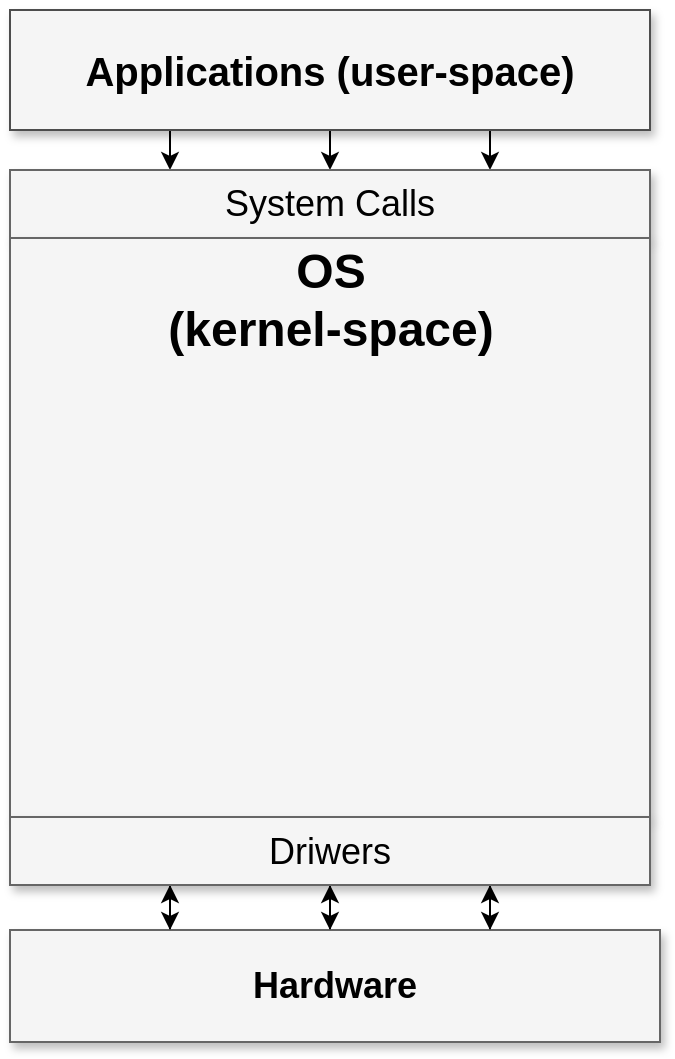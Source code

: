 <mxfile version="12.6.5" type="device" pages="3"><diagram name="All" id="90a13364-a465-7bf4-72fc-28e22215d7a0"><mxGraphModel dx="1278" dy="553" grid="1" gridSize="10" guides="1" tooltips="1" connect="1" arrows="1" fold="1" page="1" pageScale="1.5" pageWidth="1169" pageHeight="826" background="#ffffff" math="0" shadow="0"><root><mxCell id="0" style=";html=1;"/><mxCell id="1" style=";html=1;" parent="0"/><mxCell id="HN6fO-JnPChiG3ddzfB_-5" style="edgeStyle=orthogonalEdgeStyle;rounded=0;orthogonalLoop=1;jettySize=auto;html=1;exitX=0.25;exitY=1;exitDx=0;exitDy=0;entryX=0.25;entryY=0;entryDx=0;entryDy=0;" edge="1" parent="1" source="3a17f1ce550125da-1" target="HN6fO-JnPChiG3ddzfB_-2"><mxGeometry relative="1" as="geometry"/></mxCell><mxCell id="HN6fO-JnPChiG3ddzfB_-6" style="edgeStyle=orthogonalEdgeStyle;rounded=0;orthogonalLoop=1;jettySize=auto;html=1;exitX=0.5;exitY=1;exitDx=0;exitDy=0;entryX=0.5;entryY=0;entryDx=0;entryDy=0;" edge="1" parent="1" source="3a17f1ce550125da-1" target="HN6fO-JnPChiG3ddzfB_-2"><mxGeometry relative="1" as="geometry"/></mxCell><mxCell id="HN6fO-JnPChiG3ddzfB_-7" style="edgeStyle=orthogonalEdgeStyle;rounded=0;orthogonalLoop=1;jettySize=auto;html=1;exitX=0.75;exitY=1;exitDx=0;exitDy=0;entryX=0.75;entryY=0;entryDx=0;entryDy=0;" edge="1" parent="1" source="3a17f1ce550125da-1" target="HN6fO-JnPChiG3ddzfB_-2"><mxGeometry relative="1" as="geometry"/></mxCell><mxCell id="3a17f1ce550125da-1" value="&lt;b&gt;Applications (user-space)&lt;/b&gt;" style="whiteSpace=wrap;html=1;shadow=1;fontSize=20;fillColor=#f5f5f5;strokeColor=#4D4D4D;strokeWidth=1;" parent="1" vertex="1"><mxGeometry x="780" y="350" width="320" height="60" as="geometry"/></mxCell><mxCell id="HN6fO-JnPChiG3ddzfB_-14" style="edgeStyle=orthogonalEdgeStyle;rounded=0;orthogonalLoop=1;jettySize=auto;html=1;exitX=0.25;exitY=0;exitDx=0;exitDy=0;entryX=0.25;entryY=1;entryDx=0;entryDy=0;" edge="1" parent="1" source="3a17f1ce550125da-10" target="HN6fO-JnPChiG3ddzfB_-11"><mxGeometry relative="1" as="geometry"/></mxCell><mxCell id="HN6fO-JnPChiG3ddzfB_-15" style="edgeStyle=orthogonalEdgeStyle;rounded=0;orthogonalLoop=1;jettySize=auto;html=1;exitX=0.5;exitY=0;exitDx=0;exitDy=0;entryX=0.5;entryY=1;entryDx=0;entryDy=0;" edge="1" parent="1" source="3a17f1ce550125da-10" target="HN6fO-JnPChiG3ddzfB_-11"><mxGeometry relative="1" as="geometry"/></mxCell><mxCell id="HN6fO-JnPChiG3ddzfB_-16" style="edgeStyle=orthogonalEdgeStyle;rounded=0;orthogonalLoop=1;jettySize=auto;html=1;exitX=0.75;exitY=0;exitDx=0;exitDy=0;entryX=0.75;entryY=1;entryDx=0;entryDy=0;" edge="1" parent="1" source="3a17f1ce550125da-10" target="HN6fO-JnPChiG3ddzfB_-11"><mxGeometry relative="1" as="geometry"/></mxCell><mxCell id="3a17f1ce550125da-10" value="&lt;b&gt;Hardware&lt;/b&gt;" style="whiteSpace=wrap;html=1;shadow=1;fontSize=18;fillColor=#f5f5f5;strokeColor=#666666;" parent="1" vertex="1"><mxGeometry x="780" y="810" width="325" height="56" as="geometry"/></mxCell><mxCell id="HN6fO-JnPChiG3ddzfB_-8" style="edgeStyle=orthogonalEdgeStyle;rounded=0;orthogonalLoop=1;jettySize=auto;html=1;exitX=0.25;exitY=1;exitDx=0;exitDy=0;entryX=0.136;entryY=0.025;entryDx=0;entryDy=0;entryPerimeter=0;" edge="1" parent="1" source="HN6fO-JnPChiG3ddzfB_-2" target="HN6fO-JnPChiG3ddzfB_-1"><mxGeometry relative="1" as="geometry"/></mxCell><mxCell id="HN6fO-JnPChiG3ddzfB_-9" style="edgeStyle=orthogonalEdgeStyle;rounded=0;orthogonalLoop=1;jettySize=auto;html=1;exitX=0.5;exitY=1;exitDx=0;exitDy=0;entryX=0.5;entryY=0;entryDx=0;entryDy=0;" edge="1" parent="1" source="HN6fO-JnPChiG3ddzfB_-2" target="HN6fO-JnPChiG3ddzfB_-1"><mxGeometry relative="1" as="geometry"/></mxCell><mxCell id="HN6fO-JnPChiG3ddzfB_-10" style="edgeStyle=orthogonalEdgeStyle;rounded=0;orthogonalLoop=1;jettySize=auto;html=1;exitX=0.75;exitY=1;exitDx=0;exitDy=0;entryX=0.845;entryY=0.042;entryDx=0;entryDy=0;entryPerimeter=0;" edge="1" parent="1" source="HN6fO-JnPChiG3ddzfB_-2" target="HN6fO-JnPChiG3ddzfB_-1"><mxGeometry relative="1" as="geometry"/></mxCell><mxCell id="HN6fO-JnPChiG3ddzfB_-2" value="System Calls" style="whiteSpace=wrap;html=1;shadow=1;fontSize=18;fillColor=#f5f5f5;strokeColor=#666666;" vertex="1" parent="1"><mxGeometry x="780" y="430" width="320" height="34" as="geometry"/></mxCell><mxCell id="HN6fO-JnPChiG3ddzfB_-3" value="" style="group;fillColor=#CCCCCC;strokeColor=#000000;rounded=0;glass=0;comic=0;" vertex="1" connectable="0" parent="1"><mxGeometry x="780" y="464" width="320" height="289.5" as="geometry"/></mxCell><mxCell id="3a17f1ce550125da-2" value="" style="whiteSpace=wrap;html=1;shadow=1;fontSize=18;fillColor=#f5f5f5;strokeColor=#666666;" parent="HN6fO-JnPChiG3ddzfB_-3" vertex="1"><mxGeometry width="320.0" height="289.5" as="geometry"/></mxCell><mxCell id="HN6fO-JnPChiG3ddzfB_-1" value="&lt;font style=&quot;font-size: 24px&quot;&gt;&lt;b&gt;&lt;font style=&quot;font-size: 24px&quot;&gt;OS &lt;br&gt;(kernel-space)&lt;br&gt;&lt;/font&gt;&lt;/b&gt;&lt;/font&gt;" style="text;html=1;strokeColor=none;fillColor=none;align=center;verticalAlign=middle;whiteSpace=wrap;rounded=0;" vertex="1" parent="HN6fO-JnPChiG3ddzfB_-3"><mxGeometry x="47.54" width="224.92" height="62.036" as="geometry"/></mxCell><mxCell id="HN6fO-JnPChiG3ddzfB_-17" style="edgeStyle=orthogonalEdgeStyle;rounded=0;orthogonalLoop=1;jettySize=auto;html=1;exitX=0.25;exitY=1;exitDx=0;exitDy=0;" edge="1" parent="1" source="HN6fO-JnPChiG3ddzfB_-11"><mxGeometry relative="1" as="geometry"><mxPoint x="860" y="810" as="targetPoint"/></mxGeometry></mxCell><mxCell id="HN6fO-JnPChiG3ddzfB_-18" style="edgeStyle=orthogonalEdgeStyle;rounded=0;orthogonalLoop=1;jettySize=auto;html=1;exitX=0.5;exitY=1;exitDx=0;exitDy=0;" edge="1" parent="1" source="HN6fO-JnPChiG3ddzfB_-11"><mxGeometry relative="1" as="geometry"><mxPoint x="940" y="810" as="targetPoint"/></mxGeometry></mxCell><mxCell id="HN6fO-JnPChiG3ddzfB_-19" style="edgeStyle=orthogonalEdgeStyle;rounded=0;orthogonalLoop=1;jettySize=auto;html=1;exitX=0.75;exitY=1;exitDx=0;exitDy=0;" edge="1" parent="1" source="HN6fO-JnPChiG3ddzfB_-11"><mxGeometry relative="1" as="geometry"><mxPoint x="1020" y="810" as="targetPoint"/></mxGeometry></mxCell><mxCell id="HN6fO-JnPChiG3ddzfB_-11" value="Driwers" style="whiteSpace=wrap;html=1;shadow=1;fontSize=18;fillColor=#f5f5f5;strokeColor=#666666;" vertex="1" parent="1"><mxGeometry x="780" y="753.5" width="320" height="34" as="geometry"/></mxCell></root></mxGraphModel></diagram><diagram id="WJf7KwjANOOt-zBDwLc3" name="OS_1"><mxGraphModel dx="1278" dy="553" grid="1" gridSize="10" guides="1" tooltips="1" connect="1" arrows="1" fold="1" page="1" pageScale="1" pageWidth="827" pageHeight="1169" math="0" shadow="0"><root><mxCell id="HeEma91ZjQmIL1AgWXV0-0"/><mxCell id="HeEma91ZjQmIL1AgWXV0-1" parent="HeEma91ZjQmIL1AgWXV0-0"/><mxCell id="BHt6gySla2F2vdi1pJnB-20" style="edgeStyle=orthogonalEdgeStyle;rounded=0;orthogonalLoop=1;jettySize=auto;html=1;exitX=0.25;exitY=1;exitDx=0;exitDy=0;entryX=0.144;entryY=-0.016;entryDx=0;entryDy=0;entryPerimeter=0;" edge="1" parent="HeEma91ZjQmIL1AgWXV0-1" source="BHt6gySla2F2vdi1pJnB-3" target="BHt6gySla2F2vdi1pJnB-14"><mxGeometry relative="1" as="geometry"/></mxCell><mxCell id="BHt6gySla2F2vdi1pJnB-21" style="edgeStyle=orthogonalEdgeStyle;rounded=0;orthogonalLoop=1;jettySize=auto;html=1;exitX=0.5;exitY=1;exitDx=0;exitDy=0;entryX=0.5;entryY=0;entryDx=0;entryDy=0;" edge="1" parent="HeEma91ZjQmIL1AgWXV0-1" source="BHt6gySla2F2vdi1pJnB-3" target="BHt6gySla2F2vdi1pJnB-14"><mxGeometry relative="1" as="geometry"/></mxCell><mxCell id="BHt6gySla2F2vdi1pJnB-22" style="edgeStyle=orthogonalEdgeStyle;rounded=0;orthogonalLoop=1;jettySize=auto;html=1;exitX=0.75;exitY=1;exitDx=0;exitDy=0;entryX=0.856;entryY=-0.032;entryDx=0;entryDy=0;entryPerimeter=0;" edge="1" parent="HeEma91ZjQmIL1AgWXV0-1" source="BHt6gySla2F2vdi1pJnB-3" target="BHt6gySla2F2vdi1pJnB-14"><mxGeometry relative="1" as="geometry"/></mxCell><mxCell id="BHt6gySla2F2vdi1pJnB-3" value="&lt;b&gt;Applications (user-space)&lt;/b&gt;" style="whiteSpace=wrap;html=1;shadow=1;fontSize=20;fillColor=#f5f5f5;strokeColor=#4D4D4D;strokeWidth=1;" vertex="1" parent="HeEma91ZjQmIL1AgWXV0-1"><mxGeometry x="780" y="350" width="320" height="60" as="geometry"/></mxCell><mxCell id="BHt6gySla2F2vdi1pJnB-31" style="edgeStyle=orthogonalEdgeStyle;rounded=0;orthogonalLoop=1;jettySize=auto;html=1;exitX=0.25;exitY=0;exitDx=0;exitDy=0;entryX=0.25;entryY=1;entryDx=0;entryDy=0;" edge="1" parent="HeEma91ZjQmIL1AgWXV0-1" source="BHt6gySla2F2vdi1pJnB-7" target="BHt6gySla2F2vdi1pJnB-13"><mxGeometry relative="1" as="geometry"/></mxCell><mxCell id="BHt6gySla2F2vdi1pJnB-32" style="edgeStyle=orthogonalEdgeStyle;rounded=0;orthogonalLoop=1;jettySize=auto;html=1;exitX=0.5;exitY=0;exitDx=0;exitDy=0;entryX=0.5;entryY=1;entryDx=0;entryDy=0;" edge="1" parent="HeEma91ZjQmIL1AgWXV0-1" source="BHt6gySla2F2vdi1pJnB-7" target="BHt6gySla2F2vdi1pJnB-13"><mxGeometry relative="1" as="geometry"/></mxCell><mxCell id="BHt6gySla2F2vdi1pJnB-33" style="edgeStyle=orthogonalEdgeStyle;rounded=0;orthogonalLoop=1;jettySize=auto;html=1;exitX=0.75;exitY=0;exitDx=0;exitDy=0;entryX=0.75;entryY=1;entryDx=0;entryDy=0;" edge="1" parent="HeEma91ZjQmIL1AgWXV0-1" source="BHt6gySla2F2vdi1pJnB-7" target="BHt6gySla2F2vdi1pJnB-13"><mxGeometry relative="1" as="geometry"/></mxCell><mxCell id="BHt6gySla2F2vdi1pJnB-7" value="&lt;b&gt;Hardware&lt;/b&gt;" style="whiteSpace=wrap;html=1;shadow=1;fontSize=18;fillColor=#f5f5f5;strokeColor=#666666;" vertex="1" parent="HeEma91ZjQmIL1AgWXV0-1"><mxGeometry x="777.5" y="790" width="325" height="56" as="geometry"/></mxCell><mxCell id="BHt6gySla2F2vdi1pJnB-9" style="edgeStyle=orthogonalEdgeStyle;rounded=0;orthogonalLoop=1;jettySize=auto;html=1;exitX=0.5;exitY=1;exitDx=0;exitDy=0;entryX=0.5;entryY=0;entryDx=0;entryDy=0;" edge="1" parent="HeEma91ZjQmIL1AgWXV0-1" target="BHt6gySla2F2vdi1pJnB-14"><mxGeometry relative="1" as="geometry"><mxPoint x="940" y="464" as="sourcePoint"/></mxGeometry></mxCell><mxCell id="BHt6gySla2F2vdi1pJnB-12" value="" style="group;fillColor=#CCCCCC;strokeColor=#000000;rounded=0;glass=0;comic=0;" vertex="1" connectable="0" parent="HeEma91ZjQmIL1AgWXV0-1"><mxGeometry x="780" y="464" width="320" height="289.5" as="geometry"/></mxCell><mxCell id="BHt6gySla2F2vdi1pJnB-13" value="" style="whiteSpace=wrap;html=1;shadow=1;fontSize=18;fillColor=#f5f5f5;strokeColor=#666666;" vertex="1" parent="BHt6gySla2F2vdi1pJnB-12"><mxGeometry width="320.0" height="289.5" as="geometry"/></mxCell><mxCell id="BHt6gySla2F2vdi1pJnB-14" value="&lt;font style=&quot;font-size: 24px&quot;&gt;&lt;b&gt;&lt;font style=&quot;font-size: 24px&quot;&gt;OS &lt;br&gt;(kernel-space)&lt;br&gt;&lt;/font&gt;&lt;/b&gt;&lt;/font&gt;" style="text;html=1;strokeColor=none;fillColor=none;align=center;verticalAlign=middle;whiteSpace=wrap;rounded=0;" vertex="1" parent="BHt6gySla2F2vdi1pJnB-12"><mxGeometry x="47.54" width="224.92" height="62.036" as="geometry"/></mxCell><mxCell id="BHt6gySla2F2vdi1pJnB-26" style="edgeStyle=orthogonalEdgeStyle;rounded=0;orthogonalLoop=1;jettySize=auto;html=1;exitX=0.75;exitY=1;exitDx=0;exitDy=0;" edge="1" parent="HeEma91ZjQmIL1AgWXV0-1" source="BHt6gySla2F2vdi1pJnB-13"><mxGeometry relative="1" as="geometry"><mxPoint x="1020" y="790" as="targetPoint"/></mxGeometry></mxCell><mxCell id="BHt6gySla2F2vdi1pJnB-27" style="edgeStyle=orthogonalEdgeStyle;rounded=0;orthogonalLoop=1;jettySize=auto;html=1;exitX=0.5;exitY=1;exitDx=0;exitDy=0;entryX=0.5;entryY=0;entryDx=0;entryDy=0;" edge="1" parent="HeEma91ZjQmIL1AgWXV0-1" source="BHt6gySla2F2vdi1pJnB-13" target="BHt6gySla2F2vdi1pJnB-7"><mxGeometry relative="1" as="geometry"/></mxCell><mxCell id="BHt6gySla2F2vdi1pJnB-28" style="edgeStyle=orthogonalEdgeStyle;rounded=0;orthogonalLoop=1;jettySize=auto;html=1;exitX=0.25;exitY=1;exitDx=0;exitDy=0;entryX=0.25;entryY=0;entryDx=0;entryDy=0;" edge="1" parent="HeEma91ZjQmIL1AgWXV0-1" source="BHt6gySla2F2vdi1pJnB-13" target="BHt6gySla2F2vdi1pJnB-7"><mxGeometry relative="1" as="geometry"/></mxCell></root></mxGraphModel></diagram><diagram id="9fuTEFoJBUi8RJSGMgCK" name="OS_2"><mxGraphModel dx="1504" dy="651" grid="1" gridSize="10" guides="1" tooltips="1" connect="1" arrows="1" fold="1" page="1" pageScale="1" pageWidth="827" pageHeight="1169" math="0" shadow="0"><root><mxCell id="85NeFMc5qW9iM4s76Jju-0"/><mxCell id="85NeFMc5qW9iM4s76Jju-1" parent="85NeFMc5qW9iM4s76Jju-0"/><mxCell id="85NeFMc5qW9iM4s76Jju-2" style="edgeStyle=orthogonalEdgeStyle;rounded=0;orthogonalLoop=1;jettySize=auto;html=1;exitX=0.25;exitY=1;exitDx=0;exitDy=0;entryX=0.25;entryY=0;entryDx=0;entryDy=0;" edge="1" parent="85NeFMc5qW9iM4s76Jju-1" source="85NeFMc5qW9iM4s76Jju-5" target="85NeFMc5qW9iM4s76Jju-13"><mxGeometry relative="1" as="geometry"/></mxCell><mxCell id="85NeFMc5qW9iM4s76Jju-3" style="edgeStyle=orthogonalEdgeStyle;rounded=0;orthogonalLoop=1;jettySize=auto;html=1;exitX=0.5;exitY=1;exitDx=0;exitDy=0;entryX=0.5;entryY=0;entryDx=0;entryDy=0;" edge="1" parent="85NeFMc5qW9iM4s76Jju-1" source="85NeFMc5qW9iM4s76Jju-5" target="85NeFMc5qW9iM4s76Jju-13"><mxGeometry relative="1" as="geometry"/></mxCell><mxCell id="85NeFMc5qW9iM4s76Jju-4" style="edgeStyle=orthogonalEdgeStyle;rounded=0;orthogonalLoop=1;jettySize=auto;html=1;exitX=0.75;exitY=1;exitDx=0;exitDy=0;entryX=0.75;entryY=0;entryDx=0;entryDy=0;" edge="1" parent="85NeFMc5qW9iM4s76Jju-1" source="85NeFMc5qW9iM4s76Jju-5" target="85NeFMc5qW9iM4s76Jju-13"><mxGeometry relative="1" as="geometry"/></mxCell><mxCell id="85NeFMc5qW9iM4s76Jju-5" value="&lt;b&gt;Applications (user-space)&lt;/b&gt;" style="whiteSpace=wrap;html=1;shadow=1;fontSize=20;fillColor=#f5f5f5;strokeColor=#4D4D4D;strokeWidth=1;" vertex="1" parent="85NeFMc5qW9iM4s76Jju-1"><mxGeometry x="780" y="350" width="320" height="60" as="geometry"/></mxCell><mxCell id="85NeFMc5qW9iM4s76Jju-9" value="&lt;b&gt;Hardware&lt;/b&gt;" style="whiteSpace=wrap;html=1;shadow=1;fontSize=18;fillColor=#f5f5f5;strokeColor=#666666;" vertex="1" parent="85NeFMc5qW9iM4s76Jju-1"><mxGeometry x="777.5" y="800" width="325" height="56" as="geometry"/></mxCell><mxCell id="85NeFMc5qW9iM4s76Jju-10" style="edgeStyle=orthogonalEdgeStyle;rounded=0;orthogonalLoop=1;jettySize=auto;html=1;exitX=0.25;exitY=1;exitDx=0;exitDy=0;entryX=0.136;entryY=0.025;entryDx=0;entryDy=0;entryPerimeter=0;" edge="1" parent="85NeFMc5qW9iM4s76Jju-1" source="85NeFMc5qW9iM4s76Jju-13" target="85NeFMc5qW9iM4s76Jju-16"><mxGeometry relative="1" as="geometry"/></mxCell><mxCell id="85NeFMc5qW9iM4s76Jju-11" style="edgeStyle=orthogonalEdgeStyle;rounded=0;orthogonalLoop=1;jettySize=auto;html=1;exitX=0.5;exitY=1;exitDx=0;exitDy=0;entryX=0.5;entryY=0;entryDx=0;entryDy=0;" edge="1" parent="85NeFMc5qW9iM4s76Jju-1" source="85NeFMc5qW9iM4s76Jju-13" target="85NeFMc5qW9iM4s76Jju-16"><mxGeometry relative="1" as="geometry"/></mxCell><mxCell id="85NeFMc5qW9iM4s76Jju-12" style="edgeStyle=orthogonalEdgeStyle;rounded=0;orthogonalLoop=1;jettySize=auto;html=1;exitX=0.75;exitY=1;exitDx=0;exitDy=0;entryX=0.845;entryY=0.042;entryDx=0;entryDy=0;entryPerimeter=0;" edge="1" parent="85NeFMc5qW9iM4s76Jju-1" source="85NeFMc5qW9iM4s76Jju-13" target="85NeFMc5qW9iM4s76Jju-16"><mxGeometry relative="1" as="geometry"/></mxCell><mxCell id="85NeFMc5qW9iM4s76Jju-13" value="System Calls" style="whiteSpace=wrap;html=1;shadow=1;fontSize=18;fillColor=#f5f5f5;strokeColor=#666666;" vertex="1" parent="85NeFMc5qW9iM4s76Jju-1"><mxGeometry x="780" y="430" width="320" height="34" as="geometry"/></mxCell><mxCell id="85NeFMc5qW9iM4s76Jju-14" value="" style="group;fillColor=#CCCCCC;strokeColor=#000000;rounded=0;glass=0;comic=0;" vertex="1" connectable="0" parent="85NeFMc5qW9iM4s76Jju-1"><mxGeometry x="780" y="464" width="320" height="289.5" as="geometry"/></mxCell><mxCell id="85NeFMc5qW9iM4s76Jju-15" value="" style="whiteSpace=wrap;html=1;shadow=1;fontSize=18;fillColor=#f5f5f5;strokeColor=#666666;" vertex="1" parent="85NeFMc5qW9iM4s76Jju-14"><mxGeometry width="320.0" height="289.5" as="geometry"/></mxCell><mxCell id="85NeFMc5qW9iM4s76Jju-16" value="&lt;font style=&quot;font-size: 24px&quot;&gt;&lt;b&gt;&lt;font style=&quot;font-size: 24px&quot;&gt;OS &lt;br&gt;(kernel-space)&lt;br&gt;&lt;/font&gt;&lt;/b&gt;&lt;/font&gt;" style="text;html=1;strokeColor=none;fillColor=none;align=center;verticalAlign=middle;whiteSpace=wrap;rounded=0;" vertex="1" parent="85NeFMc5qW9iM4s76Jju-14"><mxGeometry x="47.54" width="224.92" height="62.036" as="geometry"/></mxCell><mxCell id="85NeFMc5qW9iM4s76Jju-22" style="edgeStyle=orthogonalEdgeStyle;rounded=0;orthogonalLoop=1;jettySize=auto;html=1;exitX=0.5;exitY=1;exitDx=0;exitDy=0;" edge="1" parent="85NeFMc5qW9iM4s76Jju-1" source="85NeFMc5qW9iM4s76Jju-15"><mxGeometry relative="1" as="geometry"><mxPoint x="940" y="800" as="targetPoint"/></mxGeometry></mxCell><mxCell id="85NeFMc5qW9iM4s76Jju-23" style="edgeStyle=orthogonalEdgeStyle;rounded=0;orthogonalLoop=1;jettySize=auto;html=1;exitX=0.75;exitY=1;exitDx=0;exitDy=0;" edge="1" parent="85NeFMc5qW9iM4s76Jju-1" source="85NeFMc5qW9iM4s76Jju-15"><mxGeometry relative="1" as="geometry"><mxPoint x="1020" y="800" as="targetPoint"/></mxGeometry></mxCell><mxCell id="85NeFMc5qW9iM4s76Jju-34" value="" style="endArrow=classic;startArrow=classic;html=1;entryX=0.25;entryY=1;entryDx=0;entryDy=0;exitX=0.25;exitY=0;exitDx=0;exitDy=0;" edge="1" parent="85NeFMc5qW9iM4s76Jju-1" source="85NeFMc5qW9iM4s76Jju-9" target="85NeFMc5qW9iM4s76Jju-15"><mxGeometry width="50" height="50" relative="1" as="geometry"><mxPoint x="780" y="930" as="sourcePoint"/><mxPoint x="830" y="880" as="targetPoint"/><Array as="points"/></mxGeometry></mxCell><mxCell id="85NeFMc5qW9iM4s76Jju-35" value="" style="endArrow=classic;startArrow=classic;html=1;entryX=0.25;entryY=1;entryDx=0;entryDy=0;exitX=0.25;exitY=0;exitDx=0;exitDy=0;" edge="1" parent="85NeFMc5qW9iM4s76Jju-1"><mxGeometry width="50" height="50" relative="1" as="geometry"><mxPoint x="939.38" y="800" as="sourcePoint"/><mxPoint x="940.63" y="753.5" as="targetPoint"/><Array as="points"/></mxGeometry></mxCell><mxCell id="85NeFMc5qW9iM4s76Jju-36" value="" style="endArrow=classic;startArrow=classic;html=1;entryX=0.25;entryY=1;entryDx=0;entryDy=0;exitX=0.25;exitY=0;exitDx=0;exitDy=0;" edge="1" parent="85NeFMc5qW9iM4s76Jju-1"><mxGeometry width="50" height="50" relative="1" as="geometry"><mxPoint x="1020.0" y="800" as="sourcePoint"/><mxPoint x="1021.25" y="753.5" as="targetPoint"/><Array as="points"/></mxGeometry></mxCell></root></mxGraphModel></diagram></mxfile>